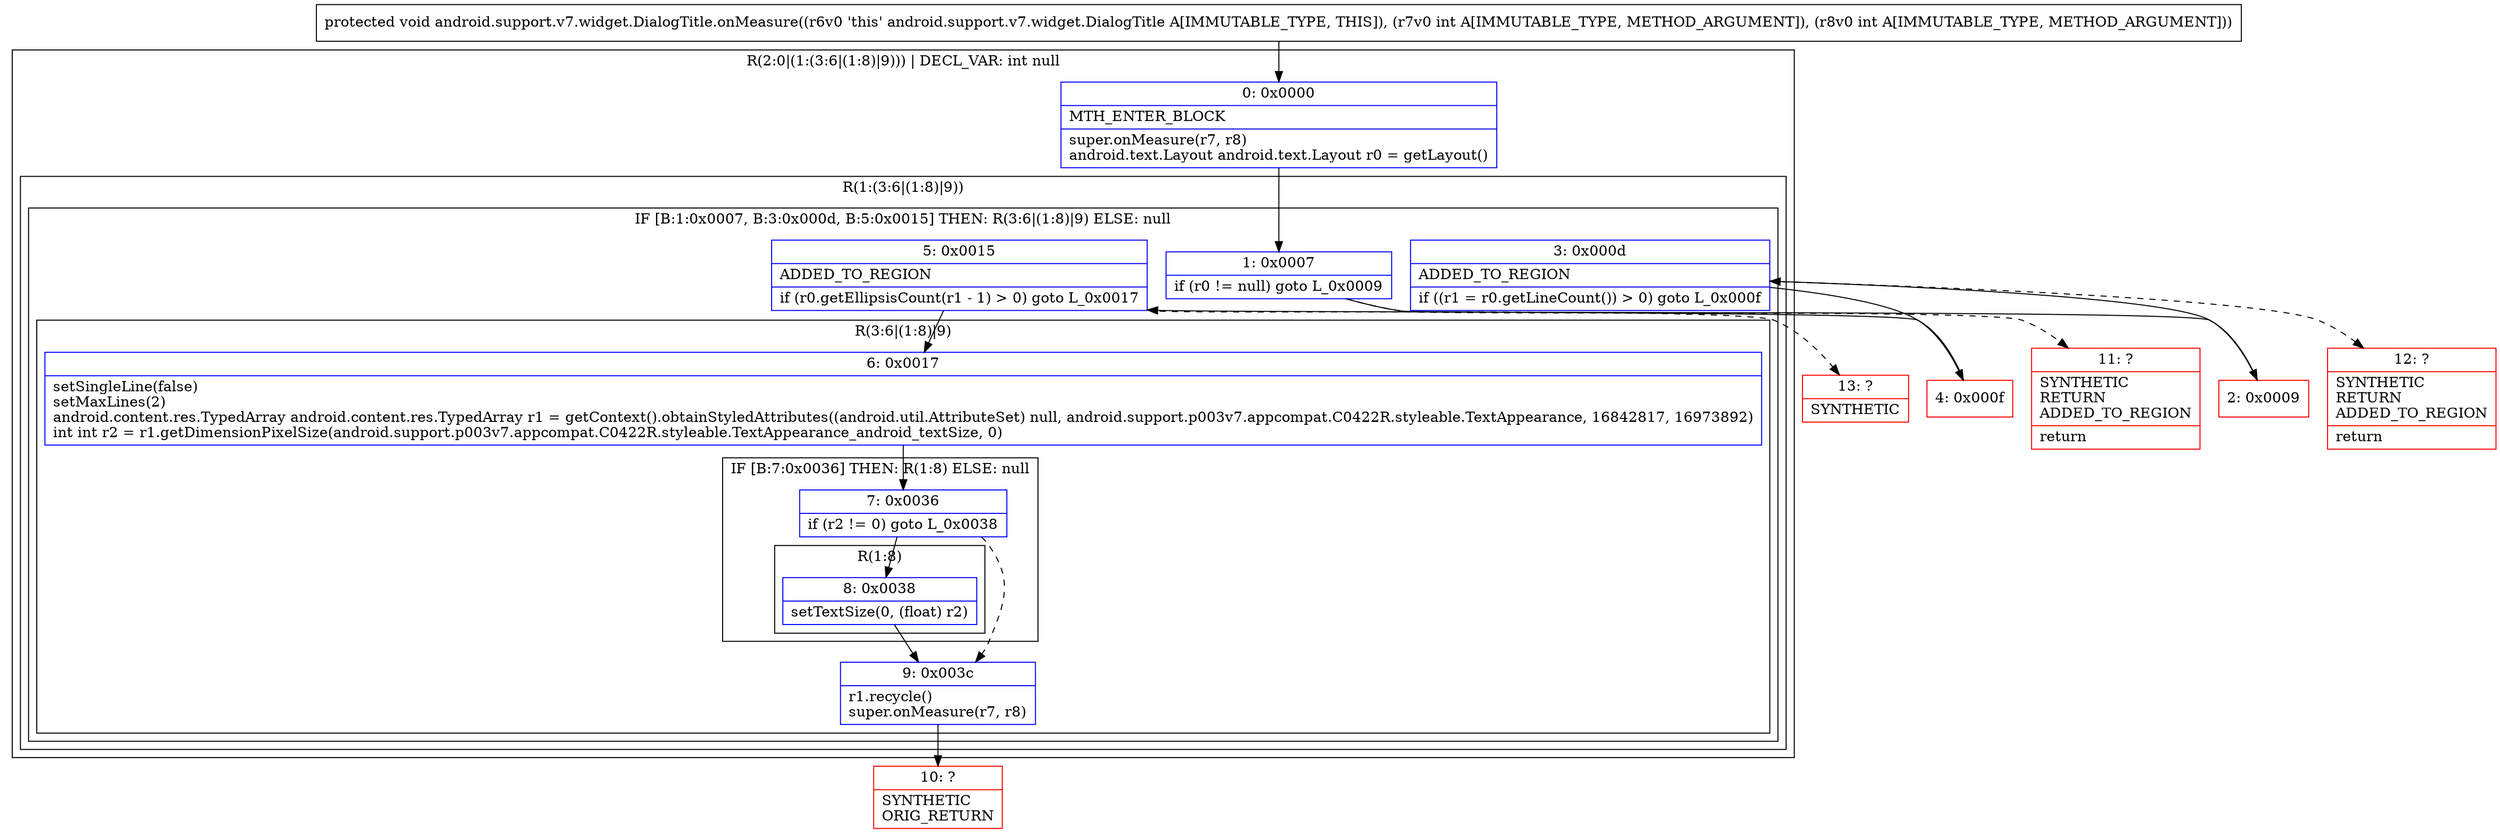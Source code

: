 digraph "CFG forandroid.support.v7.widget.DialogTitle.onMeasure(II)V" {
subgraph cluster_Region_1438708849 {
label = "R(2:0|(1:(3:6|(1:8)|9))) | DECL_VAR: int null\l";
node [shape=record,color=blue];
Node_0 [shape=record,label="{0\:\ 0x0000|MTH_ENTER_BLOCK\l|super.onMeasure(r7, r8)\landroid.text.Layout android.text.Layout r0 = getLayout()\l}"];
subgraph cluster_Region_2052993901 {
label = "R(1:(3:6|(1:8)|9))";
node [shape=record,color=blue];
subgraph cluster_IfRegion_1093952584 {
label = "IF [B:1:0x0007, B:3:0x000d, B:5:0x0015] THEN: R(3:6|(1:8)|9) ELSE: null";
node [shape=record,color=blue];
Node_1 [shape=record,label="{1\:\ 0x0007|if (r0 != null) goto L_0x0009\l}"];
Node_3 [shape=record,label="{3\:\ 0x000d|ADDED_TO_REGION\l|if ((r1 = r0.getLineCount()) \> 0) goto L_0x000f\l}"];
Node_5 [shape=record,label="{5\:\ 0x0015|ADDED_TO_REGION\l|if (r0.getEllipsisCount(r1 \- 1) \> 0) goto L_0x0017\l}"];
subgraph cluster_Region_1753426515 {
label = "R(3:6|(1:8)|9)";
node [shape=record,color=blue];
Node_6 [shape=record,label="{6\:\ 0x0017|setSingleLine(false)\lsetMaxLines(2)\landroid.content.res.TypedArray android.content.res.TypedArray r1 = getContext().obtainStyledAttributes((android.util.AttributeSet) null, android.support.p003v7.appcompat.C0422R.styleable.TextAppearance, 16842817, 16973892)\lint int r2 = r1.getDimensionPixelSize(android.support.p003v7.appcompat.C0422R.styleable.TextAppearance_android_textSize, 0)\l}"];
subgraph cluster_IfRegion_1120863914 {
label = "IF [B:7:0x0036] THEN: R(1:8) ELSE: null";
node [shape=record,color=blue];
Node_7 [shape=record,label="{7\:\ 0x0036|if (r2 != 0) goto L_0x0038\l}"];
subgraph cluster_Region_285082110 {
label = "R(1:8)";
node [shape=record,color=blue];
Node_8 [shape=record,label="{8\:\ 0x0038|setTextSize(0, (float) r2)\l}"];
}
}
Node_9 [shape=record,label="{9\:\ 0x003c|r1.recycle()\lsuper.onMeasure(r7, r8)\l}"];
}
}
}
}
Node_2 [shape=record,color=red,label="{2\:\ 0x0009}"];
Node_4 [shape=record,color=red,label="{4\:\ 0x000f}"];
Node_10 [shape=record,color=red,label="{10\:\ ?|SYNTHETIC\lORIG_RETURN\l}"];
Node_11 [shape=record,color=red,label="{11\:\ ?|SYNTHETIC\lRETURN\lADDED_TO_REGION\l|return\l}"];
Node_12 [shape=record,color=red,label="{12\:\ ?|SYNTHETIC\lRETURN\lADDED_TO_REGION\l|return\l}"];
Node_13 [shape=record,color=red,label="{13\:\ ?|SYNTHETIC\l}"];
MethodNode[shape=record,label="{protected void android.support.v7.widget.DialogTitle.onMeasure((r6v0 'this' android.support.v7.widget.DialogTitle A[IMMUTABLE_TYPE, THIS]), (r7v0 int A[IMMUTABLE_TYPE, METHOD_ARGUMENT]), (r8v0 int A[IMMUTABLE_TYPE, METHOD_ARGUMENT])) }"];
MethodNode -> Node_0;
Node_0 -> Node_1;
Node_1 -> Node_2;
Node_1 -> Node_11[style=dashed];
Node_3 -> Node_4;
Node_3 -> Node_12[style=dashed];
Node_5 -> Node_6;
Node_5 -> Node_13[style=dashed];
Node_6 -> Node_7;
Node_7 -> Node_8;
Node_7 -> Node_9[style=dashed];
Node_8 -> Node_9;
Node_9 -> Node_10;
Node_2 -> Node_3;
Node_4 -> Node_5;
}

